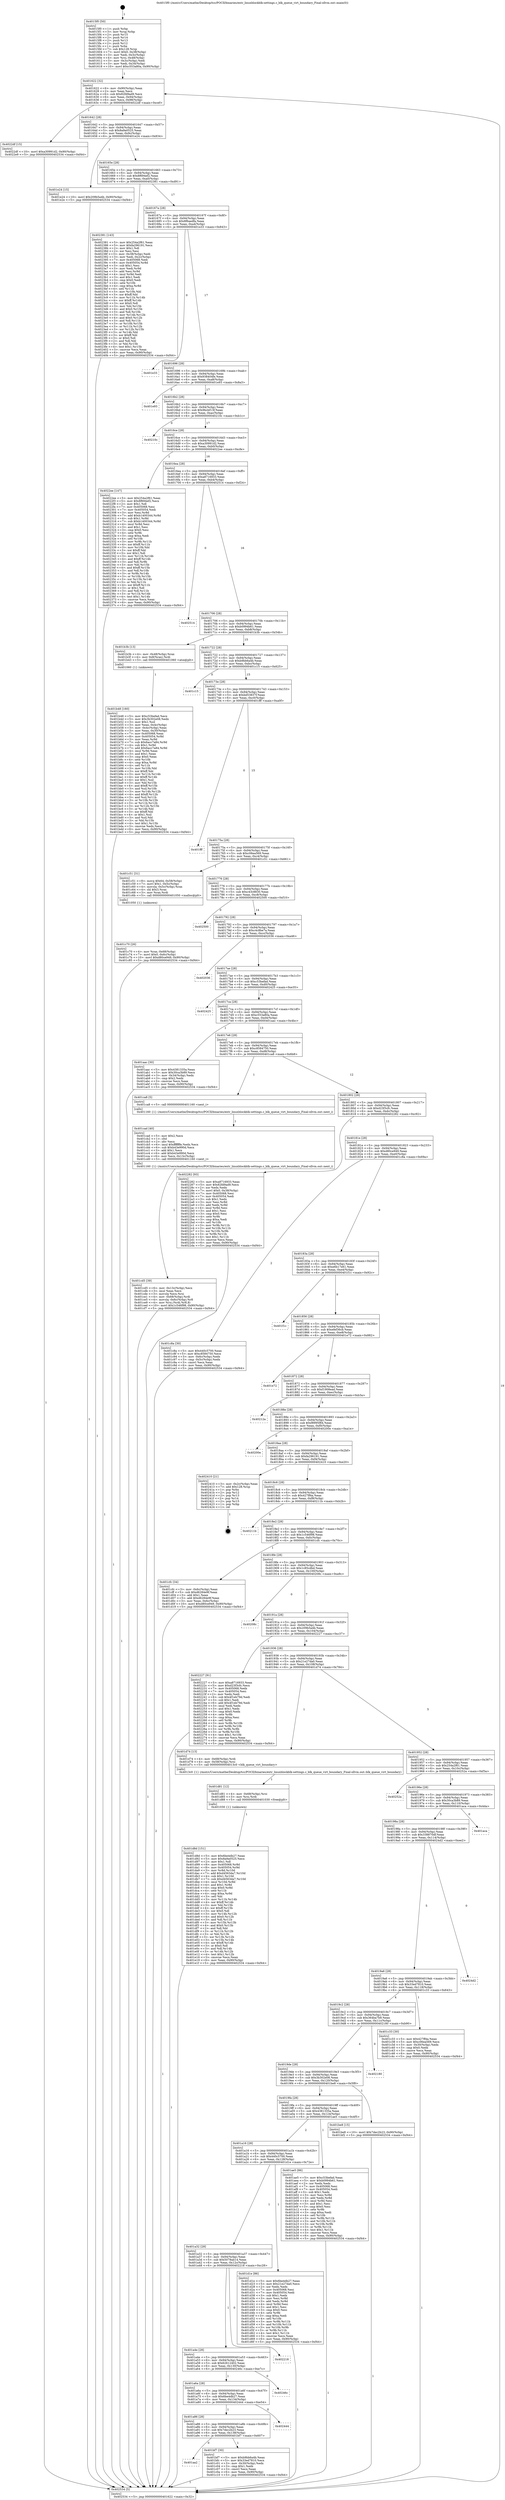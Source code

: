 digraph "0x4015f0" {
  label = "0x4015f0 (/mnt/c/Users/mathe/Desktop/tcc/POCII/binaries/extr_linuxblockblk-settings.c_blk_queue_virt_boundary_Final-ollvm.out::main(0))"
  labelloc = "t"
  node[shape=record]

  Entry [label="",width=0.3,height=0.3,shape=circle,fillcolor=black,style=filled]
  "0x401622" [label="{
     0x401622 [32]\l
     | [instrs]\l
     &nbsp;&nbsp;0x401622 \<+6\>: mov -0x90(%rbp),%eax\l
     &nbsp;&nbsp;0x401628 \<+2\>: mov %eax,%ecx\l
     &nbsp;&nbsp;0x40162a \<+6\>: sub $0x82fd9ad9,%ecx\l
     &nbsp;&nbsp;0x401630 \<+6\>: mov %eax,-0x94(%rbp)\l
     &nbsp;&nbsp;0x401636 \<+6\>: mov %ecx,-0x98(%rbp)\l
     &nbsp;&nbsp;0x40163c \<+6\>: je 00000000004022df \<main+0xcef\>\l
  }"]
  "0x4022df" [label="{
     0x4022df [15]\l
     | [instrs]\l
     &nbsp;&nbsp;0x4022df \<+10\>: movl $0xa30991d2,-0x90(%rbp)\l
     &nbsp;&nbsp;0x4022e9 \<+5\>: jmp 0000000000402534 \<main+0xf44\>\l
  }"]
  "0x401642" [label="{
     0x401642 [28]\l
     | [instrs]\l
     &nbsp;&nbsp;0x401642 \<+5\>: jmp 0000000000401647 \<main+0x57\>\l
     &nbsp;&nbsp;0x401647 \<+6\>: mov -0x94(%rbp),%eax\l
     &nbsp;&nbsp;0x40164d \<+5\>: sub $0x8a9a0525,%eax\l
     &nbsp;&nbsp;0x401652 \<+6\>: mov %eax,-0x9c(%rbp)\l
     &nbsp;&nbsp;0x401658 \<+6\>: je 0000000000401e24 \<main+0x834\>\l
  }"]
  Exit [label="",width=0.3,height=0.3,shape=circle,fillcolor=black,style=filled,peripheries=2]
  "0x401e24" [label="{
     0x401e24 [15]\l
     | [instrs]\l
     &nbsp;&nbsp;0x401e24 \<+10\>: movl $0x209b5a4b,-0x90(%rbp)\l
     &nbsp;&nbsp;0x401e2e \<+5\>: jmp 0000000000402534 \<main+0xf44\>\l
  }"]
  "0x40165e" [label="{
     0x40165e [28]\l
     | [instrs]\l
     &nbsp;&nbsp;0x40165e \<+5\>: jmp 0000000000401663 \<main+0x73\>\l
     &nbsp;&nbsp;0x401663 \<+6\>: mov -0x94(%rbp),%eax\l
     &nbsp;&nbsp;0x401669 \<+5\>: sub $0x8f694ef2,%eax\l
     &nbsp;&nbsp;0x40166e \<+6\>: mov %eax,-0xa0(%rbp)\l
     &nbsp;&nbsp;0x401674 \<+6\>: je 0000000000402381 \<main+0xd91\>\l
  }"]
  "0x401d8d" [label="{
     0x401d8d [151]\l
     | [instrs]\l
     &nbsp;&nbsp;0x401d8d \<+5\>: mov $0x6be4db27,%eax\l
     &nbsp;&nbsp;0x401d92 \<+5\>: mov $0x8a9a0525,%ecx\l
     &nbsp;&nbsp;0x401d97 \<+2\>: mov $0x1,%dl\l
     &nbsp;&nbsp;0x401d99 \<+8\>: mov 0x405068,%r8d\l
     &nbsp;&nbsp;0x401da1 \<+8\>: mov 0x405054,%r9d\l
     &nbsp;&nbsp;0x401da9 \<+3\>: mov %r8d,%r10d\l
     &nbsp;&nbsp;0x401dac \<+7\>: add $0xd4563da7,%r10d\l
     &nbsp;&nbsp;0x401db3 \<+4\>: sub $0x1,%r10d\l
     &nbsp;&nbsp;0x401db7 \<+7\>: sub $0xd4563da7,%r10d\l
     &nbsp;&nbsp;0x401dbe \<+4\>: imul %r10d,%r8d\l
     &nbsp;&nbsp;0x401dc2 \<+4\>: and $0x1,%r8d\l
     &nbsp;&nbsp;0x401dc6 \<+4\>: cmp $0x0,%r8d\l
     &nbsp;&nbsp;0x401dca \<+4\>: sete %r11b\l
     &nbsp;&nbsp;0x401dce \<+4\>: cmp $0xa,%r9d\l
     &nbsp;&nbsp;0x401dd2 \<+3\>: setl %bl\l
     &nbsp;&nbsp;0x401dd5 \<+3\>: mov %r11b,%r14b\l
     &nbsp;&nbsp;0x401dd8 \<+4\>: xor $0xff,%r14b\l
     &nbsp;&nbsp;0x401ddc \<+3\>: mov %bl,%r15b\l
     &nbsp;&nbsp;0x401ddf \<+4\>: xor $0xff,%r15b\l
     &nbsp;&nbsp;0x401de3 \<+3\>: xor $0x0,%dl\l
     &nbsp;&nbsp;0x401de6 \<+3\>: mov %r14b,%r12b\l
     &nbsp;&nbsp;0x401de9 \<+4\>: and $0x0,%r12b\l
     &nbsp;&nbsp;0x401ded \<+3\>: and %dl,%r11b\l
     &nbsp;&nbsp;0x401df0 \<+3\>: mov %r15b,%r13b\l
     &nbsp;&nbsp;0x401df3 \<+4\>: and $0x0,%r13b\l
     &nbsp;&nbsp;0x401df7 \<+2\>: and %dl,%bl\l
     &nbsp;&nbsp;0x401df9 \<+3\>: or %r11b,%r12b\l
     &nbsp;&nbsp;0x401dfc \<+3\>: or %bl,%r13b\l
     &nbsp;&nbsp;0x401dff \<+3\>: xor %r13b,%r12b\l
     &nbsp;&nbsp;0x401e02 \<+3\>: or %r15b,%r14b\l
     &nbsp;&nbsp;0x401e05 \<+4\>: xor $0xff,%r14b\l
     &nbsp;&nbsp;0x401e09 \<+3\>: or $0x0,%dl\l
     &nbsp;&nbsp;0x401e0c \<+3\>: and %dl,%r14b\l
     &nbsp;&nbsp;0x401e0f \<+3\>: or %r14b,%r12b\l
     &nbsp;&nbsp;0x401e12 \<+4\>: test $0x1,%r12b\l
     &nbsp;&nbsp;0x401e16 \<+3\>: cmovne %ecx,%eax\l
     &nbsp;&nbsp;0x401e19 \<+6\>: mov %eax,-0x90(%rbp)\l
     &nbsp;&nbsp;0x401e1f \<+5\>: jmp 0000000000402534 \<main+0xf44\>\l
  }"]
  "0x402381" [label="{
     0x402381 [143]\l
     | [instrs]\l
     &nbsp;&nbsp;0x402381 \<+5\>: mov $0x254a2f61,%eax\l
     &nbsp;&nbsp;0x402386 \<+5\>: mov $0xfa296191,%ecx\l
     &nbsp;&nbsp;0x40238b \<+2\>: mov $0x1,%dl\l
     &nbsp;&nbsp;0x40238d \<+2\>: xor %esi,%esi\l
     &nbsp;&nbsp;0x40238f \<+3\>: mov -0x38(%rbp),%edi\l
     &nbsp;&nbsp;0x402392 \<+3\>: mov %edi,-0x2c(%rbp)\l
     &nbsp;&nbsp;0x402395 \<+7\>: mov 0x405068,%edi\l
     &nbsp;&nbsp;0x40239c \<+8\>: mov 0x405054,%r8d\l
     &nbsp;&nbsp;0x4023a4 \<+3\>: sub $0x1,%esi\l
     &nbsp;&nbsp;0x4023a7 \<+3\>: mov %edi,%r9d\l
     &nbsp;&nbsp;0x4023aa \<+3\>: add %esi,%r9d\l
     &nbsp;&nbsp;0x4023ad \<+4\>: imul %r9d,%edi\l
     &nbsp;&nbsp;0x4023b1 \<+3\>: and $0x1,%edi\l
     &nbsp;&nbsp;0x4023b4 \<+3\>: cmp $0x0,%edi\l
     &nbsp;&nbsp;0x4023b7 \<+4\>: sete %r10b\l
     &nbsp;&nbsp;0x4023bb \<+4\>: cmp $0xa,%r8d\l
     &nbsp;&nbsp;0x4023bf \<+4\>: setl %r11b\l
     &nbsp;&nbsp;0x4023c3 \<+3\>: mov %r10b,%bl\l
     &nbsp;&nbsp;0x4023c6 \<+3\>: xor $0xff,%bl\l
     &nbsp;&nbsp;0x4023c9 \<+3\>: mov %r11b,%r14b\l
     &nbsp;&nbsp;0x4023cc \<+4\>: xor $0xff,%r14b\l
     &nbsp;&nbsp;0x4023d0 \<+3\>: xor $0x0,%dl\l
     &nbsp;&nbsp;0x4023d3 \<+3\>: mov %bl,%r15b\l
     &nbsp;&nbsp;0x4023d6 \<+4\>: and $0x0,%r15b\l
     &nbsp;&nbsp;0x4023da \<+3\>: and %dl,%r10b\l
     &nbsp;&nbsp;0x4023dd \<+3\>: mov %r14b,%r12b\l
     &nbsp;&nbsp;0x4023e0 \<+4\>: and $0x0,%r12b\l
     &nbsp;&nbsp;0x4023e4 \<+3\>: and %dl,%r11b\l
     &nbsp;&nbsp;0x4023e7 \<+3\>: or %r10b,%r15b\l
     &nbsp;&nbsp;0x4023ea \<+3\>: or %r11b,%r12b\l
     &nbsp;&nbsp;0x4023ed \<+3\>: xor %r12b,%r15b\l
     &nbsp;&nbsp;0x4023f0 \<+3\>: or %r14b,%bl\l
     &nbsp;&nbsp;0x4023f3 \<+3\>: xor $0xff,%bl\l
     &nbsp;&nbsp;0x4023f6 \<+3\>: or $0x0,%dl\l
     &nbsp;&nbsp;0x4023f9 \<+2\>: and %dl,%bl\l
     &nbsp;&nbsp;0x4023fb \<+3\>: or %bl,%r15b\l
     &nbsp;&nbsp;0x4023fe \<+4\>: test $0x1,%r15b\l
     &nbsp;&nbsp;0x402402 \<+3\>: cmovne %ecx,%eax\l
     &nbsp;&nbsp;0x402405 \<+6\>: mov %eax,-0x90(%rbp)\l
     &nbsp;&nbsp;0x40240b \<+5\>: jmp 0000000000402534 \<main+0xf44\>\l
  }"]
  "0x40167a" [label="{
     0x40167a [28]\l
     | [instrs]\l
     &nbsp;&nbsp;0x40167a \<+5\>: jmp 000000000040167f \<main+0x8f\>\l
     &nbsp;&nbsp;0x40167f \<+6\>: mov -0x94(%rbp),%eax\l
     &nbsp;&nbsp;0x401685 \<+5\>: sub $0x8f6aedfa,%eax\l
     &nbsp;&nbsp;0x40168a \<+6\>: mov %eax,-0xa4(%rbp)\l
     &nbsp;&nbsp;0x401690 \<+6\>: je 0000000000401e33 \<main+0x843\>\l
  }"]
  "0x401d81" [label="{
     0x401d81 [12]\l
     | [instrs]\l
     &nbsp;&nbsp;0x401d81 \<+4\>: mov -0x68(%rbp),%rsi\l
     &nbsp;&nbsp;0x401d85 \<+3\>: mov %rsi,%rdi\l
     &nbsp;&nbsp;0x401d88 \<+5\>: call 0000000000401030 \<free@plt\>\l
     | [calls]\l
     &nbsp;&nbsp;0x401030 \{1\} (unknown)\l
  }"]
  "0x401e33" [label="{
     0x401e33\l
  }", style=dashed]
  "0x401696" [label="{
     0x401696 [28]\l
     | [instrs]\l
     &nbsp;&nbsp;0x401696 \<+5\>: jmp 000000000040169b \<main+0xab\>\l
     &nbsp;&nbsp;0x40169b \<+6\>: mov -0x94(%rbp),%eax\l
     &nbsp;&nbsp;0x4016a1 \<+5\>: sub $0x938404fe,%eax\l
     &nbsp;&nbsp;0x4016a6 \<+6\>: mov %eax,-0xa8(%rbp)\l
     &nbsp;&nbsp;0x4016ac \<+6\>: je 0000000000401e93 \<main+0x8a3\>\l
  }"]
  "0x401cd5" [label="{
     0x401cd5 [39]\l
     | [instrs]\l
     &nbsp;&nbsp;0x401cd5 \<+6\>: mov -0x13c(%rbp),%ecx\l
     &nbsp;&nbsp;0x401cdb \<+3\>: imul %eax,%ecx\l
     &nbsp;&nbsp;0x401cde \<+3\>: movslq %ecx,%rsi\l
     &nbsp;&nbsp;0x401ce1 \<+4\>: mov -0x68(%rbp),%rdi\l
     &nbsp;&nbsp;0x401ce5 \<+4\>: movslq -0x6c(%rbp),%r8\l
     &nbsp;&nbsp;0x401ce9 \<+4\>: mov %rsi,(%rdi,%r8,8)\l
     &nbsp;&nbsp;0x401ced \<+10\>: movl $0x1c546f98,-0x90(%rbp)\l
     &nbsp;&nbsp;0x401cf7 \<+5\>: jmp 0000000000402534 \<main+0xf44\>\l
  }"]
  "0x401e93" [label="{
     0x401e93\l
  }", style=dashed]
  "0x4016b2" [label="{
     0x4016b2 [28]\l
     | [instrs]\l
     &nbsp;&nbsp;0x4016b2 \<+5\>: jmp 00000000004016b7 \<main+0xc7\>\l
     &nbsp;&nbsp;0x4016b7 \<+6\>: mov -0x94(%rbp),%eax\l
     &nbsp;&nbsp;0x4016bd \<+5\>: sub $0x9bcbf13f,%eax\l
     &nbsp;&nbsp;0x4016c2 \<+6\>: mov %eax,-0xac(%rbp)\l
     &nbsp;&nbsp;0x4016c8 \<+6\>: je 000000000040210c \<main+0xb1c\>\l
  }"]
  "0x401cad" [label="{
     0x401cad [40]\l
     | [instrs]\l
     &nbsp;&nbsp;0x401cad \<+5\>: mov $0x2,%ecx\l
     &nbsp;&nbsp;0x401cb2 \<+1\>: cltd\l
     &nbsp;&nbsp;0x401cb3 \<+2\>: idiv %ecx\l
     &nbsp;&nbsp;0x401cb5 \<+6\>: imul $0xfffffffe,%edx,%ecx\l
     &nbsp;&nbsp;0x401cbb \<+6\>: sub $0xb43e990d,%ecx\l
     &nbsp;&nbsp;0x401cc1 \<+3\>: add $0x1,%ecx\l
     &nbsp;&nbsp;0x401cc4 \<+6\>: add $0xb43e990d,%ecx\l
     &nbsp;&nbsp;0x401cca \<+6\>: mov %ecx,-0x13c(%rbp)\l
     &nbsp;&nbsp;0x401cd0 \<+5\>: call 0000000000401160 \<next_i\>\l
     | [calls]\l
     &nbsp;&nbsp;0x401160 \{1\} (/mnt/c/Users/mathe/Desktop/tcc/POCII/binaries/extr_linuxblockblk-settings.c_blk_queue_virt_boundary_Final-ollvm.out::next_i)\l
  }"]
  "0x40210c" [label="{
     0x40210c\l
  }", style=dashed]
  "0x4016ce" [label="{
     0x4016ce [28]\l
     | [instrs]\l
     &nbsp;&nbsp;0x4016ce \<+5\>: jmp 00000000004016d3 \<main+0xe3\>\l
     &nbsp;&nbsp;0x4016d3 \<+6\>: mov -0x94(%rbp),%eax\l
     &nbsp;&nbsp;0x4016d9 \<+5\>: sub $0xa30991d2,%eax\l
     &nbsp;&nbsp;0x4016de \<+6\>: mov %eax,-0xb0(%rbp)\l
     &nbsp;&nbsp;0x4016e4 \<+6\>: je 00000000004022ee \<main+0xcfe\>\l
  }"]
  "0x401c70" [label="{
     0x401c70 [26]\l
     | [instrs]\l
     &nbsp;&nbsp;0x401c70 \<+4\>: mov %rax,-0x68(%rbp)\l
     &nbsp;&nbsp;0x401c74 \<+7\>: movl $0x0,-0x6c(%rbp)\l
     &nbsp;&nbsp;0x401c7b \<+10\>: movl $0xd80ce949,-0x90(%rbp)\l
     &nbsp;&nbsp;0x401c85 \<+5\>: jmp 0000000000402534 \<main+0xf44\>\l
  }"]
  "0x4022ee" [label="{
     0x4022ee [147]\l
     | [instrs]\l
     &nbsp;&nbsp;0x4022ee \<+5\>: mov $0x254a2f61,%eax\l
     &nbsp;&nbsp;0x4022f3 \<+5\>: mov $0x8f694ef2,%ecx\l
     &nbsp;&nbsp;0x4022f8 \<+2\>: mov $0x1,%dl\l
     &nbsp;&nbsp;0x4022fa \<+7\>: mov 0x405068,%esi\l
     &nbsp;&nbsp;0x402301 \<+7\>: mov 0x405054,%edi\l
     &nbsp;&nbsp;0x402308 \<+3\>: mov %esi,%r8d\l
     &nbsp;&nbsp;0x40230b \<+7\>: add $0xb1400344,%r8d\l
     &nbsp;&nbsp;0x402312 \<+4\>: sub $0x1,%r8d\l
     &nbsp;&nbsp;0x402316 \<+7\>: sub $0xb1400344,%r8d\l
     &nbsp;&nbsp;0x40231d \<+4\>: imul %r8d,%esi\l
     &nbsp;&nbsp;0x402321 \<+3\>: and $0x1,%esi\l
     &nbsp;&nbsp;0x402324 \<+3\>: cmp $0x0,%esi\l
     &nbsp;&nbsp;0x402327 \<+4\>: sete %r9b\l
     &nbsp;&nbsp;0x40232b \<+3\>: cmp $0xa,%edi\l
     &nbsp;&nbsp;0x40232e \<+4\>: setl %r10b\l
     &nbsp;&nbsp;0x402332 \<+3\>: mov %r9b,%r11b\l
     &nbsp;&nbsp;0x402335 \<+4\>: xor $0xff,%r11b\l
     &nbsp;&nbsp;0x402339 \<+3\>: mov %r10b,%bl\l
     &nbsp;&nbsp;0x40233c \<+3\>: xor $0xff,%bl\l
     &nbsp;&nbsp;0x40233f \<+3\>: xor $0x1,%dl\l
     &nbsp;&nbsp;0x402342 \<+3\>: mov %r11b,%r14b\l
     &nbsp;&nbsp;0x402345 \<+4\>: and $0xff,%r14b\l
     &nbsp;&nbsp;0x402349 \<+3\>: and %dl,%r9b\l
     &nbsp;&nbsp;0x40234c \<+3\>: mov %bl,%r15b\l
     &nbsp;&nbsp;0x40234f \<+4\>: and $0xff,%r15b\l
     &nbsp;&nbsp;0x402353 \<+3\>: and %dl,%r10b\l
     &nbsp;&nbsp;0x402356 \<+3\>: or %r9b,%r14b\l
     &nbsp;&nbsp;0x402359 \<+3\>: or %r10b,%r15b\l
     &nbsp;&nbsp;0x40235c \<+3\>: xor %r15b,%r14b\l
     &nbsp;&nbsp;0x40235f \<+3\>: or %bl,%r11b\l
     &nbsp;&nbsp;0x402362 \<+4\>: xor $0xff,%r11b\l
     &nbsp;&nbsp;0x402366 \<+3\>: or $0x1,%dl\l
     &nbsp;&nbsp;0x402369 \<+3\>: and %dl,%r11b\l
     &nbsp;&nbsp;0x40236c \<+3\>: or %r11b,%r14b\l
     &nbsp;&nbsp;0x40236f \<+4\>: test $0x1,%r14b\l
     &nbsp;&nbsp;0x402373 \<+3\>: cmovne %ecx,%eax\l
     &nbsp;&nbsp;0x402376 \<+6\>: mov %eax,-0x90(%rbp)\l
     &nbsp;&nbsp;0x40237c \<+5\>: jmp 0000000000402534 \<main+0xf44\>\l
  }"]
  "0x4016ea" [label="{
     0x4016ea [28]\l
     | [instrs]\l
     &nbsp;&nbsp;0x4016ea \<+5\>: jmp 00000000004016ef \<main+0xff\>\l
     &nbsp;&nbsp;0x4016ef \<+6\>: mov -0x94(%rbp),%eax\l
     &nbsp;&nbsp;0x4016f5 \<+5\>: sub $0xa8716933,%eax\l
     &nbsp;&nbsp;0x4016fa \<+6\>: mov %eax,-0xb4(%rbp)\l
     &nbsp;&nbsp;0x401700 \<+6\>: je 0000000000402514 \<main+0xf24\>\l
  }"]
  "0x401aa2" [label="{
     0x401aa2\l
  }", style=dashed]
  "0x402514" [label="{
     0x402514\l
  }", style=dashed]
  "0x401706" [label="{
     0x401706 [28]\l
     | [instrs]\l
     &nbsp;&nbsp;0x401706 \<+5\>: jmp 000000000040170b \<main+0x11b\>\l
     &nbsp;&nbsp;0x40170b \<+6\>: mov -0x94(%rbp),%eax\l
     &nbsp;&nbsp;0x401711 \<+5\>: sub $0xb0994b61,%eax\l
     &nbsp;&nbsp;0x401716 \<+6\>: mov %eax,-0xb8(%rbp)\l
     &nbsp;&nbsp;0x40171c \<+6\>: je 0000000000401b3b \<main+0x54b\>\l
  }"]
  "0x401bf7" [label="{
     0x401bf7 [30]\l
     | [instrs]\l
     &nbsp;&nbsp;0x401bf7 \<+5\>: mov $0xb9bb6a4b,%eax\l
     &nbsp;&nbsp;0x401bfc \<+5\>: mov $0x33ed7810,%ecx\l
     &nbsp;&nbsp;0x401c01 \<+3\>: mov -0x30(%rbp),%edx\l
     &nbsp;&nbsp;0x401c04 \<+3\>: cmp $0x1,%edx\l
     &nbsp;&nbsp;0x401c07 \<+3\>: cmovl %ecx,%eax\l
     &nbsp;&nbsp;0x401c0a \<+6\>: mov %eax,-0x90(%rbp)\l
     &nbsp;&nbsp;0x401c10 \<+5\>: jmp 0000000000402534 \<main+0xf44\>\l
  }"]
  "0x401b3b" [label="{
     0x401b3b [13]\l
     | [instrs]\l
     &nbsp;&nbsp;0x401b3b \<+4\>: mov -0x48(%rbp),%rax\l
     &nbsp;&nbsp;0x401b3f \<+4\>: mov 0x8(%rax),%rdi\l
     &nbsp;&nbsp;0x401b43 \<+5\>: call 0000000000401060 \<atoi@plt\>\l
     | [calls]\l
     &nbsp;&nbsp;0x401060 \{1\} (unknown)\l
  }"]
  "0x401722" [label="{
     0x401722 [28]\l
     | [instrs]\l
     &nbsp;&nbsp;0x401722 \<+5\>: jmp 0000000000401727 \<main+0x137\>\l
     &nbsp;&nbsp;0x401727 \<+6\>: mov -0x94(%rbp),%eax\l
     &nbsp;&nbsp;0x40172d \<+5\>: sub $0xb9bb6a4b,%eax\l
     &nbsp;&nbsp;0x401732 \<+6\>: mov %eax,-0xbc(%rbp)\l
     &nbsp;&nbsp;0x401738 \<+6\>: je 0000000000401c15 \<main+0x625\>\l
  }"]
  "0x401a86" [label="{
     0x401a86 [28]\l
     | [instrs]\l
     &nbsp;&nbsp;0x401a86 \<+5\>: jmp 0000000000401a8b \<main+0x49b\>\l
     &nbsp;&nbsp;0x401a8b \<+6\>: mov -0x94(%rbp),%eax\l
     &nbsp;&nbsp;0x401a91 \<+5\>: sub $0x7dec2b23,%eax\l
     &nbsp;&nbsp;0x401a96 \<+6\>: mov %eax,-0x138(%rbp)\l
     &nbsp;&nbsp;0x401a9c \<+6\>: je 0000000000401bf7 \<main+0x607\>\l
  }"]
  "0x401c15" [label="{
     0x401c15\l
  }", style=dashed]
  "0x40173e" [label="{
     0x40173e [28]\l
     | [instrs]\l
     &nbsp;&nbsp;0x40173e \<+5\>: jmp 0000000000401743 \<main+0x153\>\l
     &nbsp;&nbsp;0x401743 \<+6\>: mov -0x94(%rbp),%eax\l
     &nbsp;&nbsp;0x401749 \<+5\>: sub $0xbd53837f,%eax\l
     &nbsp;&nbsp;0x40174e \<+6\>: mov %eax,-0xc0(%rbp)\l
     &nbsp;&nbsp;0x401754 \<+6\>: je 0000000000401fff \<main+0xa0f\>\l
  }"]
  "0x402444" [label="{
     0x402444\l
  }", style=dashed]
  "0x401fff" [label="{
     0x401fff\l
  }", style=dashed]
  "0x40175a" [label="{
     0x40175a [28]\l
     | [instrs]\l
     &nbsp;&nbsp;0x40175a \<+5\>: jmp 000000000040175f \<main+0x16f\>\l
     &nbsp;&nbsp;0x40175f \<+6\>: mov -0x94(%rbp),%eax\l
     &nbsp;&nbsp;0x401765 \<+5\>: sub $0xc06ea569,%eax\l
     &nbsp;&nbsp;0x40176a \<+6\>: mov %eax,-0xc4(%rbp)\l
     &nbsp;&nbsp;0x401770 \<+6\>: je 0000000000401c51 \<main+0x661\>\l
  }"]
  "0x401a6a" [label="{
     0x401a6a [28]\l
     | [instrs]\l
     &nbsp;&nbsp;0x401a6a \<+5\>: jmp 0000000000401a6f \<main+0x47f\>\l
     &nbsp;&nbsp;0x401a6f \<+6\>: mov -0x94(%rbp),%eax\l
     &nbsp;&nbsp;0x401a75 \<+5\>: sub $0x6be4db27,%eax\l
     &nbsp;&nbsp;0x401a7a \<+6\>: mov %eax,-0x134(%rbp)\l
     &nbsp;&nbsp;0x401a80 \<+6\>: je 0000000000402444 \<main+0xe54\>\l
  }"]
  "0x401c51" [label="{
     0x401c51 [31]\l
     | [instrs]\l
     &nbsp;&nbsp;0x401c51 \<+8\>: movq $0x64,-0x58(%rbp)\l
     &nbsp;&nbsp;0x401c59 \<+7\>: movl $0x1,-0x5c(%rbp)\l
     &nbsp;&nbsp;0x401c60 \<+4\>: movslq -0x5c(%rbp),%rax\l
     &nbsp;&nbsp;0x401c64 \<+4\>: shl $0x3,%rax\l
     &nbsp;&nbsp;0x401c68 \<+3\>: mov %rax,%rdi\l
     &nbsp;&nbsp;0x401c6b \<+5\>: call 0000000000401050 \<malloc@plt\>\l
     | [calls]\l
     &nbsp;&nbsp;0x401050 \{1\} (unknown)\l
  }"]
  "0x401776" [label="{
     0x401776 [28]\l
     | [instrs]\l
     &nbsp;&nbsp;0x401776 \<+5\>: jmp 000000000040177b \<main+0x18b\>\l
     &nbsp;&nbsp;0x40177b \<+6\>: mov -0x94(%rbp),%eax\l
     &nbsp;&nbsp;0x401781 \<+5\>: sub $0xc43c8830,%eax\l
     &nbsp;&nbsp;0x401786 \<+6\>: mov %eax,-0xc8(%rbp)\l
     &nbsp;&nbsp;0x40178c \<+6\>: je 0000000000402500 \<main+0xf10\>\l
  }"]
  "0x40246c" [label="{
     0x40246c\l
  }", style=dashed]
  "0x402500" [label="{
     0x402500\l
  }", style=dashed]
  "0x401792" [label="{
     0x401792 [28]\l
     | [instrs]\l
     &nbsp;&nbsp;0x401792 \<+5\>: jmp 0000000000401797 \<main+0x1a7\>\l
     &nbsp;&nbsp;0x401797 \<+6\>: mov -0x94(%rbp),%eax\l
     &nbsp;&nbsp;0x40179d \<+5\>: sub $0xc4c8be7a,%eax\l
     &nbsp;&nbsp;0x4017a2 \<+6\>: mov %eax,-0xcc(%rbp)\l
     &nbsp;&nbsp;0x4017a8 \<+6\>: je 0000000000402036 \<main+0xa46\>\l
  }"]
  "0x401a4e" [label="{
     0x401a4e [28]\l
     | [instrs]\l
     &nbsp;&nbsp;0x401a4e \<+5\>: jmp 0000000000401a53 \<main+0x463\>\l
     &nbsp;&nbsp;0x401a53 \<+6\>: mov -0x94(%rbp),%eax\l
     &nbsp;&nbsp;0x401a59 \<+5\>: sub $0x62612402,%eax\l
     &nbsp;&nbsp;0x401a5e \<+6\>: mov %eax,-0x130(%rbp)\l
     &nbsp;&nbsp;0x401a64 \<+6\>: je 000000000040246c \<main+0xe7c\>\l
  }"]
  "0x402036" [label="{
     0x402036\l
  }", style=dashed]
  "0x4017ae" [label="{
     0x4017ae [28]\l
     | [instrs]\l
     &nbsp;&nbsp;0x4017ae \<+5\>: jmp 00000000004017b3 \<main+0x1c3\>\l
     &nbsp;&nbsp;0x4017b3 \<+6\>: mov -0x94(%rbp),%eax\l
     &nbsp;&nbsp;0x4017b9 \<+5\>: sub $0xc53befad,%eax\l
     &nbsp;&nbsp;0x4017be \<+6\>: mov %eax,-0xd0(%rbp)\l
     &nbsp;&nbsp;0x4017c4 \<+6\>: je 0000000000402425 \<main+0xe35\>\l
  }"]
  "0x402218" [label="{
     0x402218\l
  }", style=dashed]
  "0x402425" [label="{
     0x402425\l
  }", style=dashed]
  "0x4017ca" [label="{
     0x4017ca [28]\l
     | [instrs]\l
     &nbsp;&nbsp;0x4017ca \<+5\>: jmp 00000000004017cf \<main+0x1df\>\l
     &nbsp;&nbsp;0x4017cf \<+6\>: mov -0x94(%rbp),%eax\l
     &nbsp;&nbsp;0x4017d5 \<+5\>: sub $0xc553a80a,%eax\l
     &nbsp;&nbsp;0x4017da \<+6\>: mov %eax,-0xd4(%rbp)\l
     &nbsp;&nbsp;0x4017e0 \<+6\>: je 0000000000401aac \<main+0x4bc\>\l
  }"]
  "0x401a32" [label="{
     0x401a32 [28]\l
     | [instrs]\l
     &nbsp;&nbsp;0x401a32 \<+5\>: jmp 0000000000401a37 \<main+0x447\>\l
     &nbsp;&nbsp;0x401a37 \<+6\>: mov -0x94(%rbp),%eax\l
     &nbsp;&nbsp;0x401a3d \<+5\>: sub $0x5078ab14,%eax\l
     &nbsp;&nbsp;0x401a42 \<+6\>: mov %eax,-0x12c(%rbp)\l
     &nbsp;&nbsp;0x401a48 \<+6\>: je 0000000000402218 \<main+0xc28\>\l
  }"]
  "0x401aac" [label="{
     0x401aac [30]\l
     | [instrs]\l
     &nbsp;&nbsp;0x401aac \<+5\>: mov $0x4381335a,%eax\l
     &nbsp;&nbsp;0x401ab1 \<+5\>: mov $0x30ca3b89,%ecx\l
     &nbsp;&nbsp;0x401ab6 \<+3\>: mov -0x34(%rbp),%edx\l
     &nbsp;&nbsp;0x401ab9 \<+3\>: cmp $0x2,%edx\l
     &nbsp;&nbsp;0x401abc \<+3\>: cmovne %ecx,%eax\l
     &nbsp;&nbsp;0x401abf \<+6\>: mov %eax,-0x90(%rbp)\l
     &nbsp;&nbsp;0x401ac5 \<+5\>: jmp 0000000000402534 \<main+0xf44\>\l
  }"]
  "0x4017e6" [label="{
     0x4017e6 [28]\l
     | [instrs]\l
     &nbsp;&nbsp;0x4017e6 \<+5\>: jmp 00000000004017eb \<main+0x1fb\>\l
     &nbsp;&nbsp;0x4017eb \<+6\>: mov -0x94(%rbp),%eax\l
     &nbsp;&nbsp;0x4017f1 \<+5\>: sub $0xc8584750,%eax\l
     &nbsp;&nbsp;0x4017f6 \<+6\>: mov %eax,-0xd8(%rbp)\l
     &nbsp;&nbsp;0x4017fc \<+6\>: je 0000000000401ca8 \<main+0x6b8\>\l
  }"]
  "0x402534" [label="{
     0x402534 [5]\l
     | [instrs]\l
     &nbsp;&nbsp;0x402534 \<+5\>: jmp 0000000000401622 \<main+0x32\>\l
  }"]
  "0x4015f0" [label="{
     0x4015f0 [50]\l
     | [instrs]\l
     &nbsp;&nbsp;0x4015f0 \<+1\>: push %rbp\l
     &nbsp;&nbsp;0x4015f1 \<+3\>: mov %rsp,%rbp\l
     &nbsp;&nbsp;0x4015f4 \<+2\>: push %r15\l
     &nbsp;&nbsp;0x4015f6 \<+2\>: push %r14\l
     &nbsp;&nbsp;0x4015f8 \<+2\>: push %r13\l
     &nbsp;&nbsp;0x4015fa \<+2\>: push %r12\l
     &nbsp;&nbsp;0x4015fc \<+1\>: push %rbx\l
     &nbsp;&nbsp;0x4015fd \<+7\>: sub $0x128,%rsp\l
     &nbsp;&nbsp;0x401604 \<+7\>: movl $0x0,-0x38(%rbp)\l
     &nbsp;&nbsp;0x40160b \<+3\>: mov %edi,-0x3c(%rbp)\l
     &nbsp;&nbsp;0x40160e \<+4\>: mov %rsi,-0x48(%rbp)\l
     &nbsp;&nbsp;0x401612 \<+3\>: mov -0x3c(%rbp),%edi\l
     &nbsp;&nbsp;0x401615 \<+3\>: mov %edi,-0x34(%rbp)\l
     &nbsp;&nbsp;0x401618 \<+10\>: movl $0xc553a80a,-0x90(%rbp)\l
  }"]
  "0x401d1e" [label="{
     0x401d1e [86]\l
     | [instrs]\l
     &nbsp;&nbsp;0x401d1e \<+5\>: mov $0x6be4db27,%eax\l
     &nbsp;&nbsp;0x401d23 \<+5\>: mov $0x21e27da0,%ecx\l
     &nbsp;&nbsp;0x401d28 \<+2\>: xor %edx,%edx\l
     &nbsp;&nbsp;0x401d2a \<+7\>: mov 0x405068,%esi\l
     &nbsp;&nbsp;0x401d31 \<+7\>: mov 0x405054,%edi\l
     &nbsp;&nbsp;0x401d38 \<+3\>: sub $0x1,%edx\l
     &nbsp;&nbsp;0x401d3b \<+3\>: mov %esi,%r8d\l
     &nbsp;&nbsp;0x401d3e \<+3\>: add %edx,%r8d\l
     &nbsp;&nbsp;0x401d41 \<+4\>: imul %r8d,%esi\l
     &nbsp;&nbsp;0x401d45 \<+3\>: and $0x1,%esi\l
     &nbsp;&nbsp;0x401d48 \<+3\>: cmp $0x0,%esi\l
     &nbsp;&nbsp;0x401d4b \<+4\>: sete %r9b\l
     &nbsp;&nbsp;0x401d4f \<+3\>: cmp $0xa,%edi\l
     &nbsp;&nbsp;0x401d52 \<+4\>: setl %r10b\l
     &nbsp;&nbsp;0x401d56 \<+3\>: mov %r9b,%r11b\l
     &nbsp;&nbsp;0x401d59 \<+3\>: and %r10b,%r11b\l
     &nbsp;&nbsp;0x401d5c \<+3\>: xor %r10b,%r9b\l
     &nbsp;&nbsp;0x401d5f \<+3\>: or %r9b,%r11b\l
     &nbsp;&nbsp;0x401d62 \<+4\>: test $0x1,%r11b\l
     &nbsp;&nbsp;0x401d66 \<+3\>: cmovne %ecx,%eax\l
     &nbsp;&nbsp;0x401d69 \<+6\>: mov %eax,-0x90(%rbp)\l
     &nbsp;&nbsp;0x401d6f \<+5\>: jmp 0000000000402534 \<main+0xf44\>\l
  }"]
  "0x401ca8" [label="{
     0x401ca8 [5]\l
     | [instrs]\l
     &nbsp;&nbsp;0x401ca8 \<+5\>: call 0000000000401160 \<next_i\>\l
     | [calls]\l
     &nbsp;&nbsp;0x401160 \{1\} (/mnt/c/Users/mathe/Desktop/tcc/POCII/binaries/extr_linuxblockblk-settings.c_blk_queue_virt_boundary_Final-ollvm.out::next_i)\l
  }"]
  "0x401802" [label="{
     0x401802 [28]\l
     | [instrs]\l
     &nbsp;&nbsp;0x401802 \<+5\>: jmp 0000000000401807 \<main+0x217\>\l
     &nbsp;&nbsp;0x401807 \<+6\>: mov -0x94(%rbp),%eax\l
     &nbsp;&nbsp;0x40180d \<+5\>: sub $0xd23f3cfc,%eax\l
     &nbsp;&nbsp;0x401812 \<+6\>: mov %eax,-0xdc(%rbp)\l
     &nbsp;&nbsp;0x401818 \<+6\>: je 0000000000402282 \<main+0xc92\>\l
  }"]
  "0x401b48" [label="{
     0x401b48 [160]\l
     | [instrs]\l
     &nbsp;&nbsp;0x401b48 \<+5\>: mov $0xc53befad,%ecx\l
     &nbsp;&nbsp;0x401b4d \<+5\>: mov $0x3b302e08,%edx\l
     &nbsp;&nbsp;0x401b52 \<+3\>: mov $0x1,%sil\l
     &nbsp;&nbsp;0x401b55 \<+3\>: mov %eax,-0x4c(%rbp)\l
     &nbsp;&nbsp;0x401b58 \<+3\>: mov -0x4c(%rbp),%eax\l
     &nbsp;&nbsp;0x401b5b \<+3\>: mov %eax,-0x30(%rbp)\l
     &nbsp;&nbsp;0x401b5e \<+7\>: mov 0x405068,%eax\l
     &nbsp;&nbsp;0x401b65 \<+8\>: mov 0x405054,%r8d\l
     &nbsp;&nbsp;0x401b6d \<+3\>: mov %eax,%r9d\l
     &nbsp;&nbsp;0x401b70 \<+7\>: sub $0x6acc7a84,%r9d\l
     &nbsp;&nbsp;0x401b77 \<+4\>: sub $0x1,%r9d\l
     &nbsp;&nbsp;0x401b7b \<+7\>: add $0x6acc7a84,%r9d\l
     &nbsp;&nbsp;0x401b82 \<+4\>: imul %r9d,%eax\l
     &nbsp;&nbsp;0x401b86 \<+3\>: and $0x1,%eax\l
     &nbsp;&nbsp;0x401b89 \<+3\>: cmp $0x0,%eax\l
     &nbsp;&nbsp;0x401b8c \<+4\>: sete %r10b\l
     &nbsp;&nbsp;0x401b90 \<+4\>: cmp $0xa,%r8d\l
     &nbsp;&nbsp;0x401b94 \<+4\>: setl %r11b\l
     &nbsp;&nbsp;0x401b98 \<+3\>: mov %r10b,%bl\l
     &nbsp;&nbsp;0x401b9b \<+3\>: xor $0xff,%bl\l
     &nbsp;&nbsp;0x401b9e \<+3\>: mov %r11b,%r14b\l
     &nbsp;&nbsp;0x401ba1 \<+4\>: xor $0xff,%r14b\l
     &nbsp;&nbsp;0x401ba5 \<+4\>: xor $0x1,%sil\l
     &nbsp;&nbsp;0x401ba9 \<+3\>: mov %bl,%r15b\l
     &nbsp;&nbsp;0x401bac \<+4\>: and $0xff,%r15b\l
     &nbsp;&nbsp;0x401bb0 \<+3\>: and %sil,%r10b\l
     &nbsp;&nbsp;0x401bb3 \<+3\>: mov %r14b,%r12b\l
     &nbsp;&nbsp;0x401bb6 \<+4\>: and $0xff,%r12b\l
     &nbsp;&nbsp;0x401bba \<+3\>: and %sil,%r11b\l
     &nbsp;&nbsp;0x401bbd \<+3\>: or %r10b,%r15b\l
     &nbsp;&nbsp;0x401bc0 \<+3\>: or %r11b,%r12b\l
     &nbsp;&nbsp;0x401bc3 \<+3\>: xor %r12b,%r15b\l
     &nbsp;&nbsp;0x401bc6 \<+3\>: or %r14b,%bl\l
     &nbsp;&nbsp;0x401bc9 \<+3\>: xor $0xff,%bl\l
     &nbsp;&nbsp;0x401bcc \<+4\>: or $0x1,%sil\l
     &nbsp;&nbsp;0x401bd0 \<+3\>: and %sil,%bl\l
     &nbsp;&nbsp;0x401bd3 \<+3\>: or %bl,%r15b\l
     &nbsp;&nbsp;0x401bd6 \<+4\>: test $0x1,%r15b\l
     &nbsp;&nbsp;0x401bda \<+3\>: cmovne %edx,%ecx\l
     &nbsp;&nbsp;0x401bdd \<+6\>: mov %ecx,-0x90(%rbp)\l
     &nbsp;&nbsp;0x401be3 \<+5\>: jmp 0000000000402534 \<main+0xf44\>\l
  }"]
  "0x402282" [label="{
     0x402282 [93]\l
     | [instrs]\l
     &nbsp;&nbsp;0x402282 \<+5\>: mov $0xa8716933,%eax\l
     &nbsp;&nbsp;0x402287 \<+5\>: mov $0x82fd9ad9,%ecx\l
     &nbsp;&nbsp;0x40228c \<+2\>: xor %edx,%edx\l
     &nbsp;&nbsp;0x40228e \<+7\>: movl $0x0,-0x38(%rbp)\l
     &nbsp;&nbsp;0x402295 \<+7\>: mov 0x405068,%esi\l
     &nbsp;&nbsp;0x40229c \<+7\>: mov 0x405054,%edi\l
     &nbsp;&nbsp;0x4022a3 \<+3\>: sub $0x1,%edx\l
     &nbsp;&nbsp;0x4022a6 \<+3\>: mov %esi,%r8d\l
     &nbsp;&nbsp;0x4022a9 \<+3\>: add %edx,%r8d\l
     &nbsp;&nbsp;0x4022ac \<+4\>: imul %r8d,%esi\l
     &nbsp;&nbsp;0x4022b0 \<+3\>: and $0x1,%esi\l
     &nbsp;&nbsp;0x4022b3 \<+3\>: cmp $0x0,%esi\l
     &nbsp;&nbsp;0x4022b6 \<+4\>: sete %r9b\l
     &nbsp;&nbsp;0x4022ba \<+3\>: cmp $0xa,%edi\l
     &nbsp;&nbsp;0x4022bd \<+4\>: setl %r10b\l
     &nbsp;&nbsp;0x4022c1 \<+3\>: mov %r9b,%r11b\l
     &nbsp;&nbsp;0x4022c4 \<+3\>: and %r10b,%r11b\l
     &nbsp;&nbsp;0x4022c7 \<+3\>: xor %r10b,%r9b\l
     &nbsp;&nbsp;0x4022ca \<+3\>: or %r9b,%r11b\l
     &nbsp;&nbsp;0x4022cd \<+4\>: test $0x1,%r11b\l
     &nbsp;&nbsp;0x4022d1 \<+3\>: cmovne %ecx,%eax\l
     &nbsp;&nbsp;0x4022d4 \<+6\>: mov %eax,-0x90(%rbp)\l
     &nbsp;&nbsp;0x4022da \<+5\>: jmp 0000000000402534 \<main+0xf44\>\l
  }"]
  "0x40181e" [label="{
     0x40181e [28]\l
     | [instrs]\l
     &nbsp;&nbsp;0x40181e \<+5\>: jmp 0000000000401823 \<main+0x233\>\l
     &nbsp;&nbsp;0x401823 \<+6\>: mov -0x94(%rbp),%eax\l
     &nbsp;&nbsp;0x401829 \<+5\>: sub $0xd80ce949,%eax\l
     &nbsp;&nbsp;0x40182e \<+6\>: mov %eax,-0xe0(%rbp)\l
     &nbsp;&nbsp;0x401834 \<+6\>: je 0000000000401c8a \<main+0x69a\>\l
  }"]
  "0x401a16" [label="{
     0x401a16 [28]\l
     | [instrs]\l
     &nbsp;&nbsp;0x401a16 \<+5\>: jmp 0000000000401a1b \<main+0x42b\>\l
     &nbsp;&nbsp;0x401a1b \<+6\>: mov -0x94(%rbp),%eax\l
     &nbsp;&nbsp;0x401a21 \<+5\>: sub $0x440c5700,%eax\l
     &nbsp;&nbsp;0x401a26 \<+6\>: mov %eax,-0x128(%rbp)\l
     &nbsp;&nbsp;0x401a2c \<+6\>: je 0000000000401d1e \<main+0x72e\>\l
  }"]
  "0x401c8a" [label="{
     0x401c8a [30]\l
     | [instrs]\l
     &nbsp;&nbsp;0x401c8a \<+5\>: mov $0x440c5700,%eax\l
     &nbsp;&nbsp;0x401c8f \<+5\>: mov $0xc8584750,%ecx\l
     &nbsp;&nbsp;0x401c94 \<+3\>: mov -0x6c(%rbp),%edx\l
     &nbsp;&nbsp;0x401c97 \<+3\>: cmp -0x5c(%rbp),%edx\l
     &nbsp;&nbsp;0x401c9a \<+3\>: cmovl %ecx,%eax\l
     &nbsp;&nbsp;0x401c9d \<+6\>: mov %eax,-0x90(%rbp)\l
     &nbsp;&nbsp;0x401ca3 \<+5\>: jmp 0000000000402534 \<main+0xf44\>\l
  }"]
  "0x40183a" [label="{
     0x40183a [28]\l
     | [instrs]\l
     &nbsp;&nbsp;0x40183a \<+5\>: jmp 000000000040183f \<main+0x24f\>\l
     &nbsp;&nbsp;0x40183f \<+6\>: mov -0x94(%rbp),%eax\l
     &nbsp;&nbsp;0x401845 \<+5\>: sub $0xe6b17e61,%eax\l
     &nbsp;&nbsp;0x40184a \<+6\>: mov %eax,-0xe4(%rbp)\l
     &nbsp;&nbsp;0x401850 \<+6\>: je 0000000000401f1c \<main+0x92c\>\l
  }"]
  "0x401ae5" [label="{
     0x401ae5 [86]\l
     | [instrs]\l
     &nbsp;&nbsp;0x401ae5 \<+5\>: mov $0xc53befad,%eax\l
     &nbsp;&nbsp;0x401aea \<+5\>: mov $0xb0994b61,%ecx\l
     &nbsp;&nbsp;0x401aef \<+2\>: xor %edx,%edx\l
     &nbsp;&nbsp;0x401af1 \<+7\>: mov 0x405068,%esi\l
     &nbsp;&nbsp;0x401af8 \<+7\>: mov 0x405054,%edi\l
     &nbsp;&nbsp;0x401aff \<+3\>: sub $0x1,%edx\l
     &nbsp;&nbsp;0x401b02 \<+3\>: mov %esi,%r8d\l
     &nbsp;&nbsp;0x401b05 \<+3\>: add %edx,%r8d\l
     &nbsp;&nbsp;0x401b08 \<+4\>: imul %r8d,%esi\l
     &nbsp;&nbsp;0x401b0c \<+3\>: and $0x1,%esi\l
     &nbsp;&nbsp;0x401b0f \<+3\>: cmp $0x0,%esi\l
     &nbsp;&nbsp;0x401b12 \<+4\>: sete %r9b\l
     &nbsp;&nbsp;0x401b16 \<+3\>: cmp $0xa,%edi\l
     &nbsp;&nbsp;0x401b19 \<+4\>: setl %r10b\l
     &nbsp;&nbsp;0x401b1d \<+3\>: mov %r9b,%r11b\l
     &nbsp;&nbsp;0x401b20 \<+3\>: and %r10b,%r11b\l
     &nbsp;&nbsp;0x401b23 \<+3\>: xor %r10b,%r9b\l
     &nbsp;&nbsp;0x401b26 \<+3\>: or %r9b,%r11b\l
     &nbsp;&nbsp;0x401b29 \<+4\>: test $0x1,%r11b\l
     &nbsp;&nbsp;0x401b2d \<+3\>: cmovne %ecx,%eax\l
     &nbsp;&nbsp;0x401b30 \<+6\>: mov %eax,-0x90(%rbp)\l
     &nbsp;&nbsp;0x401b36 \<+5\>: jmp 0000000000402534 \<main+0xf44\>\l
  }"]
  "0x401f1c" [label="{
     0x401f1c\l
  }", style=dashed]
  "0x401856" [label="{
     0x401856 [28]\l
     | [instrs]\l
     &nbsp;&nbsp;0x401856 \<+5\>: jmp 000000000040185b \<main+0x26b\>\l
     &nbsp;&nbsp;0x40185b \<+6\>: mov -0x94(%rbp),%eax\l
     &nbsp;&nbsp;0x401861 \<+5\>: sub $0xefef36cb,%eax\l
     &nbsp;&nbsp;0x401866 \<+6\>: mov %eax,-0xe8(%rbp)\l
     &nbsp;&nbsp;0x40186c \<+6\>: je 0000000000401e72 \<main+0x882\>\l
  }"]
  "0x4019fa" [label="{
     0x4019fa [28]\l
     | [instrs]\l
     &nbsp;&nbsp;0x4019fa \<+5\>: jmp 00000000004019ff \<main+0x40f\>\l
     &nbsp;&nbsp;0x4019ff \<+6\>: mov -0x94(%rbp),%eax\l
     &nbsp;&nbsp;0x401a05 \<+5\>: sub $0x4381335a,%eax\l
     &nbsp;&nbsp;0x401a0a \<+6\>: mov %eax,-0x124(%rbp)\l
     &nbsp;&nbsp;0x401a10 \<+6\>: je 0000000000401ae5 \<main+0x4f5\>\l
  }"]
  "0x401e72" [label="{
     0x401e72\l
  }", style=dashed]
  "0x401872" [label="{
     0x401872 [28]\l
     | [instrs]\l
     &nbsp;&nbsp;0x401872 \<+5\>: jmp 0000000000401877 \<main+0x287\>\l
     &nbsp;&nbsp;0x401877 \<+6\>: mov -0x94(%rbp),%eax\l
     &nbsp;&nbsp;0x40187d \<+5\>: sub $0xf1908ead,%eax\l
     &nbsp;&nbsp;0x401882 \<+6\>: mov %eax,-0xec(%rbp)\l
     &nbsp;&nbsp;0x401888 \<+6\>: je 000000000040212a \<main+0xb3a\>\l
  }"]
  "0x401be8" [label="{
     0x401be8 [15]\l
     | [instrs]\l
     &nbsp;&nbsp;0x401be8 \<+10\>: movl $0x7dec2b23,-0x90(%rbp)\l
     &nbsp;&nbsp;0x401bf2 \<+5\>: jmp 0000000000402534 \<main+0xf44\>\l
  }"]
  "0x40212a" [label="{
     0x40212a\l
  }", style=dashed]
  "0x40188e" [label="{
     0x40188e [28]\l
     | [instrs]\l
     &nbsp;&nbsp;0x40188e \<+5\>: jmp 0000000000401893 \<main+0x2a3\>\l
     &nbsp;&nbsp;0x401893 \<+6\>: mov -0x94(%rbp),%eax\l
     &nbsp;&nbsp;0x401899 \<+5\>: sub $0xf8995f84,%eax\l
     &nbsp;&nbsp;0x40189e \<+6\>: mov %eax,-0xf0(%rbp)\l
     &nbsp;&nbsp;0x4018a4 \<+6\>: je 000000000040200e \<main+0xa1e\>\l
  }"]
  "0x4019de" [label="{
     0x4019de [28]\l
     | [instrs]\l
     &nbsp;&nbsp;0x4019de \<+5\>: jmp 00000000004019e3 \<main+0x3f3\>\l
     &nbsp;&nbsp;0x4019e3 \<+6\>: mov -0x94(%rbp),%eax\l
     &nbsp;&nbsp;0x4019e9 \<+5\>: sub $0x3b302e08,%eax\l
     &nbsp;&nbsp;0x4019ee \<+6\>: mov %eax,-0x120(%rbp)\l
     &nbsp;&nbsp;0x4019f4 \<+6\>: je 0000000000401be8 \<main+0x5f8\>\l
  }"]
  "0x40200e" [label="{
     0x40200e\l
  }", style=dashed]
  "0x4018aa" [label="{
     0x4018aa [28]\l
     | [instrs]\l
     &nbsp;&nbsp;0x4018aa \<+5\>: jmp 00000000004018af \<main+0x2bf\>\l
     &nbsp;&nbsp;0x4018af \<+6\>: mov -0x94(%rbp),%eax\l
     &nbsp;&nbsp;0x4018b5 \<+5\>: sub $0xfa296191,%eax\l
     &nbsp;&nbsp;0x4018ba \<+6\>: mov %eax,-0xf4(%rbp)\l
     &nbsp;&nbsp;0x4018c0 \<+6\>: je 0000000000402410 \<main+0xe20\>\l
  }"]
  "0x402180" [label="{
     0x402180\l
  }", style=dashed]
  "0x402410" [label="{
     0x402410 [21]\l
     | [instrs]\l
     &nbsp;&nbsp;0x402410 \<+3\>: mov -0x2c(%rbp),%eax\l
     &nbsp;&nbsp;0x402413 \<+7\>: add $0x128,%rsp\l
     &nbsp;&nbsp;0x40241a \<+1\>: pop %rbx\l
     &nbsp;&nbsp;0x40241b \<+2\>: pop %r12\l
     &nbsp;&nbsp;0x40241d \<+2\>: pop %r13\l
     &nbsp;&nbsp;0x40241f \<+2\>: pop %r14\l
     &nbsp;&nbsp;0x402421 \<+2\>: pop %r15\l
     &nbsp;&nbsp;0x402423 \<+1\>: pop %rbp\l
     &nbsp;&nbsp;0x402424 \<+1\>: ret\l
  }"]
  "0x4018c6" [label="{
     0x4018c6 [28]\l
     | [instrs]\l
     &nbsp;&nbsp;0x4018c6 \<+5\>: jmp 00000000004018cb \<main+0x2db\>\l
     &nbsp;&nbsp;0x4018cb \<+6\>: mov -0x94(%rbp),%eax\l
     &nbsp;&nbsp;0x4018d1 \<+5\>: sub $0x427ff4a,%eax\l
     &nbsp;&nbsp;0x4018d6 \<+6\>: mov %eax,-0xf8(%rbp)\l
     &nbsp;&nbsp;0x4018dc \<+6\>: je 000000000040211b \<main+0xb2b\>\l
  }"]
  "0x4019c2" [label="{
     0x4019c2 [28]\l
     | [instrs]\l
     &nbsp;&nbsp;0x4019c2 \<+5\>: jmp 00000000004019c7 \<main+0x3d7\>\l
     &nbsp;&nbsp;0x4019c7 \<+6\>: mov -0x94(%rbp),%eax\l
     &nbsp;&nbsp;0x4019cd \<+5\>: sub $0x364ba7b9,%eax\l
     &nbsp;&nbsp;0x4019d2 \<+6\>: mov %eax,-0x11c(%rbp)\l
     &nbsp;&nbsp;0x4019d8 \<+6\>: je 0000000000402180 \<main+0xb90\>\l
  }"]
  "0x40211b" [label="{
     0x40211b\l
  }", style=dashed]
  "0x4018e2" [label="{
     0x4018e2 [28]\l
     | [instrs]\l
     &nbsp;&nbsp;0x4018e2 \<+5\>: jmp 00000000004018e7 \<main+0x2f7\>\l
     &nbsp;&nbsp;0x4018e7 \<+6\>: mov -0x94(%rbp),%eax\l
     &nbsp;&nbsp;0x4018ed \<+5\>: sub $0x1c546f98,%eax\l
     &nbsp;&nbsp;0x4018f2 \<+6\>: mov %eax,-0xfc(%rbp)\l
     &nbsp;&nbsp;0x4018f8 \<+6\>: je 0000000000401cfc \<main+0x70c\>\l
  }"]
  "0x401c33" [label="{
     0x401c33 [30]\l
     | [instrs]\l
     &nbsp;&nbsp;0x401c33 \<+5\>: mov $0x427ff4a,%eax\l
     &nbsp;&nbsp;0x401c38 \<+5\>: mov $0xc06ea569,%ecx\l
     &nbsp;&nbsp;0x401c3d \<+3\>: mov -0x30(%rbp),%edx\l
     &nbsp;&nbsp;0x401c40 \<+3\>: cmp $0x0,%edx\l
     &nbsp;&nbsp;0x401c43 \<+3\>: cmove %ecx,%eax\l
     &nbsp;&nbsp;0x401c46 \<+6\>: mov %eax,-0x90(%rbp)\l
     &nbsp;&nbsp;0x401c4c \<+5\>: jmp 0000000000402534 \<main+0xf44\>\l
  }"]
  "0x401cfc" [label="{
     0x401cfc [34]\l
     | [instrs]\l
     &nbsp;&nbsp;0x401cfc \<+3\>: mov -0x6c(%rbp),%eax\l
     &nbsp;&nbsp;0x401cff \<+5\>: sub $0xd6284e9f,%eax\l
     &nbsp;&nbsp;0x401d04 \<+3\>: add $0x1,%eax\l
     &nbsp;&nbsp;0x401d07 \<+5\>: add $0xd6284e9f,%eax\l
     &nbsp;&nbsp;0x401d0c \<+3\>: mov %eax,-0x6c(%rbp)\l
     &nbsp;&nbsp;0x401d0f \<+10\>: movl $0xd80ce949,-0x90(%rbp)\l
     &nbsp;&nbsp;0x401d19 \<+5\>: jmp 0000000000402534 \<main+0xf44\>\l
  }"]
  "0x4018fe" [label="{
     0x4018fe [28]\l
     | [instrs]\l
     &nbsp;&nbsp;0x4018fe \<+5\>: jmp 0000000000401903 \<main+0x313\>\l
     &nbsp;&nbsp;0x401903 \<+6\>: mov -0x94(%rbp),%eax\l
     &nbsp;&nbsp;0x401909 \<+5\>: sub $0x1c85cdbd,%eax\l
     &nbsp;&nbsp;0x40190e \<+6\>: mov %eax,-0x100(%rbp)\l
     &nbsp;&nbsp;0x401914 \<+6\>: je 000000000040208c \<main+0xa9c\>\l
  }"]
  "0x4019a6" [label="{
     0x4019a6 [28]\l
     | [instrs]\l
     &nbsp;&nbsp;0x4019a6 \<+5\>: jmp 00000000004019ab \<main+0x3bb\>\l
     &nbsp;&nbsp;0x4019ab \<+6\>: mov -0x94(%rbp),%eax\l
     &nbsp;&nbsp;0x4019b1 \<+5\>: sub $0x33ed7810,%eax\l
     &nbsp;&nbsp;0x4019b6 \<+6\>: mov %eax,-0x118(%rbp)\l
     &nbsp;&nbsp;0x4019bc \<+6\>: je 0000000000401c33 \<main+0x643\>\l
  }"]
  "0x40208c" [label="{
     0x40208c\l
  }", style=dashed]
  "0x40191a" [label="{
     0x40191a [28]\l
     | [instrs]\l
     &nbsp;&nbsp;0x40191a \<+5\>: jmp 000000000040191f \<main+0x32f\>\l
     &nbsp;&nbsp;0x40191f \<+6\>: mov -0x94(%rbp),%eax\l
     &nbsp;&nbsp;0x401925 \<+5\>: sub $0x209b5a4b,%eax\l
     &nbsp;&nbsp;0x40192a \<+6\>: mov %eax,-0x104(%rbp)\l
     &nbsp;&nbsp;0x401930 \<+6\>: je 0000000000402227 \<main+0xc37\>\l
  }"]
  "0x4024d2" [label="{
     0x4024d2\l
  }", style=dashed]
  "0x402227" [label="{
     0x402227 [91]\l
     | [instrs]\l
     &nbsp;&nbsp;0x402227 \<+5\>: mov $0xa8716933,%eax\l
     &nbsp;&nbsp;0x40222c \<+5\>: mov $0xd23f3cfc,%ecx\l
     &nbsp;&nbsp;0x402231 \<+7\>: mov 0x405068,%edx\l
     &nbsp;&nbsp;0x402238 \<+7\>: mov 0x405054,%esi\l
     &nbsp;&nbsp;0x40223f \<+2\>: mov %edx,%edi\l
     &nbsp;&nbsp;0x402241 \<+6\>: sub $0x4f1eb79d,%edi\l
     &nbsp;&nbsp;0x402247 \<+3\>: sub $0x1,%edi\l
     &nbsp;&nbsp;0x40224a \<+6\>: add $0x4f1eb79d,%edi\l
     &nbsp;&nbsp;0x402250 \<+3\>: imul %edi,%edx\l
     &nbsp;&nbsp;0x402253 \<+3\>: and $0x1,%edx\l
     &nbsp;&nbsp;0x402256 \<+3\>: cmp $0x0,%edx\l
     &nbsp;&nbsp;0x402259 \<+4\>: sete %r8b\l
     &nbsp;&nbsp;0x40225d \<+3\>: cmp $0xa,%esi\l
     &nbsp;&nbsp;0x402260 \<+4\>: setl %r9b\l
     &nbsp;&nbsp;0x402264 \<+3\>: mov %r8b,%r10b\l
     &nbsp;&nbsp;0x402267 \<+3\>: and %r9b,%r10b\l
     &nbsp;&nbsp;0x40226a \<+3\>: xor %r9b,%r8b\l
     &nbsp;&nbsp;0x40226d \<+3\>: or %r8b,%r10b\l
     &nbsp;&nbsp;0x402270 \<+4\>: test $0x1,%r10b\l
     &nbsp;&nbsp;0x402274 \<+3\>: cmovne %ecx,%eax\l
     &nbsp;&nbsp;0x402277 \<+6\>: mov %eax,-0x90(%rbp)\l
     &nbsp;&nbsp;0x40227d \<+5\>: jmp 0000000000402534 \<main+0xf44\>\l
  }"]
  "0x401936" [label="{
     0x401936 [28]\l
     | [instrs]\l
     &nbsp;&nbsp;0x401936 \<+5\>: jmp 000000000040193b \<main+0x34b\>\l
     &nbsp;&nbsp;0x40193b \<+6\>: mov -0x94(%rbp),%eax\l
     &nbsp;&nbsp;0x401941 \<+5\>: sub $0x21e27da0,%eax\l
     &nbsp;&nbsp;0x401946 \<+6\>: mov %eax,-0x108(%rbp)\l
     &nbsp;&nbsp;0x40194c \<+6\>: je 0000000000401d74 \<main+0x784\>\l
  }"]
  "0x40198a" [label="{
     0x40198a [28]\l
     | [instrs]\l
     &nbsp;&nbsp;0x40198a \<+5\>: jmp 000000000040198f \<main+0x39f\>\l
     &nbsp;&nbsp;0x40198f \<+6\>: mov -0x94(%rbp),%eax\l
     &nbsp;&nbsp;0x401995 \<+5\>: sub $0x338870df,%eax\l
     &nbsp;&nbsp;0x40199a \<+6\>: mov %eax,-0x114(%rbp)\l
     &nbsp;&nbsp;0x4019a0 \<+6\>: je 00000000004024d2 \<main+0xee2\>\l
  }"]
  "0x401d74" [label="{
     0x401d74 [13]\l
     | [instrs]\l
     &nbsp;&nbsp;0x401d74 \<+4\>: mov -0x68(%rbp),%rdi\l
     &nbsp;&nbsp;0x401d78 \<+4\>: mov -0x58(%rbp),%rsi\l
     &nbsp;&nbsp;0x401d7c \<+5\>: call 00000000004013c0 \<blk_queue_virt_boundary\>\l
     | [calls]\l
     &nbsp;&nbsp;0x4013c0 \{1\} (/mnt/c/Users/mathe/Desktop/tcc/POCII/binaries/extr_linuxblockblk-settings.c_blk_queue_virt_boundary_Final-ollvm.out::blk_queue_virt_boundary)\l
  }"]
  "0x401952" [label="{
     0x401952 [28]\l
     | [instrs]\l
     &nbsp;&nbsp;0x401952 \<+5\>: jmp 0000000000401957 \<main+0x367\>\l
     &nbsp;&nbsp;0x401957 \<+6\>: mov -0x94(%rbp),%eax\l
     &nbsp;&nbsp;0x40195d \<+5\>: sub $0x254a2f61,%eax\l
     &nbsp;&nbsp;0x401962 \<+6\>: mov %eax,-0x10c(%rbp)\l
     &nbsp;&nbsp;0x401968 \<+6\>: je 000000000040252a \<main+0xf3a\>\l
  }"]
  "0x401aca" [label="{
     0x401aca\l
  }", style=dashed]
  "0x40252a" [label="{
     0x40252a\l
  }", style=dashed]
  "0x40196e" [label="{
     0x40196e [28]\l
     | [instrs]\l
     &nbsp;&nbsp;0x40196e \<+5\>: jmp 0000000000401973 \<main+0x383\>\l
     &nbsp;&nbsp;0x401973 \<+6\>: mov -0x94(%rbp),%eax\l
     &nbsp;&nbsp;0x401979 \<+5\>: sub $0x30ca3b89,%eax\l
     &nbsp;&nbsp;0x40197e \<+6\>: mov %eax,-0x110(%rbp)\l
     &nbsp;&nbsp;0x401984 \<+6\>: je 0000000000401aca \<main+0x4da\>\l
  }"]
  Entry -> "0x4015f0" [label=" 1"]
  "0x401622" -> "0x4022df" [label=" 1"]
  "0x401622" -> "0x401642" [label=" 19"]
  "0x402410" -> Exit [label=" 1"]
  "0x401642" -> "0x401e24" [label=" 1"]
  "0x401642" -> "0x40165e" [label=" 18"]
  "0x402381" -> "0x402534" [label=" 1"]
  "0x40165e" -> "0x402381" [label=" 1"]
  "0x40165e" -> "0x40167a" [label=" 17"]
  "0x4022ee" -> "0x402534" [label=" 1"]
  "0x40167a" -> "0x401e33" [label=" 0"]
  "0x40167a" -> "0x401696" [label=" 17"]
  "0x4022df" -> "0x402534" [label=" 1"]
  "0x401696" -> "0x401e93" [label=" 0"]
  "0x401696" -> "0x4016b2" [label=" 17"]
  "0x402282" -> "0x402534" [label=" 1"]
  "0x4016b2" -> "0x40210c" [label=" 0"]
  "0x4016b2" -> "0x4016ce" [label=" 17"]
  "0x402227" -> "0x402534" [label=" 1"]
  "0x4016ce" -> "0x4022ee" [label=" 1"]
  "0x4016ce" -> "0x4016ea" [label=" 16"]
  "0x401e24" -> "0x402534" [label=" 1"]
  "0x4016ea" -> "0x402514" [label=" 0"]
  "0x4016ea" -> "0x401706" [label=" 16"]
  "0x401d8d" -> "0x402534" [label=" 1"]
  "0x401706" -> "0x401b3b" [label=" 1"]
  "0x401706" -> "0x401722" [label=" 15"]
  "0x401d81" -> "0x401d8d" [label=" 1"]
  "0x401722" -> "0x401c15" [label=" 0"]
  "0x401722" -> "0x40173e" [label=" 15"]
  "0x401d1e" -> "0x402534" [label=" 1"]
  "0x40173e" -> "0x401fff" [label=" 0"]
  "0x40173e" -> "0x40175a" [label=" 15"]
  "0x401cfc" -> "0x402534" [label=" 1"]
  "0x40175a" -> "0x401c51" [label=" 1"]
  "0x40175a" -> "0x401776" [label=" 14"]
  "0x401cad" -> "0x401cd5" [label=" 1"]
  "0x401776" -> "0x402500" [label=" 0"]
  "0x401776" -> "0x401792" [label=" 14"]
  "0x401ca8" -> "0x401cad" [label=" 1"]
  "0x401792" -> "0x402036" [label=" 0"]
  "0x401792" -> "0x4017ae" [label=" 14"]
  "0x401c70" -> "0x402534" [label=" 1"]
  "0x4017ae" -> "0x402425" [label=" 0"]
  "0x4017ae" -> "0x4017ca" [label=" 14"]
  "0x401c51" -> "0x401c70" [label=" 1"]
  "0x4017ca" -> "0x401aac" [label=" 1"]
  "0x4017ca" -> "0x4017e6" [label=" 13"]
  "0x401aac" -> "0x402534" [label=" 1"]
  "0x4015f0" -> "0x401622" [label=" 1"]
  "0x402534" -> "0x401622" [label=" 19"]
  "0x401bf7" -> "0x402534" [label=" 1"]
  "0x4017e6" -> "0x401ca8" [label=" 1"]
  "0x4017e6" -> "0x401802" [label=" 12"]
  "0x401a86" -> "0x401aa2" [label=" 0"]
  "0x401802" -> "0x402282" [label=" 1"]
  "0x401802" -> "0x40181e" [label=" 11"]
  "0x401d74" -> "0x401d81" [label=" 1"]
  "0x40181e" -> "0x401c8a" [label=" 2"]
  "0x40181e" -> "0x40183a" [label=" 9"]
  "0x401a6a" -> "0x401a86" [label=" 1"]
  "0x40183a" -> "0x401f1c" [label=" 0"]
  "0x40183a" -> "0x401856" [label=" 9"]
  "0x401a6a" -> "0x402444" [label=" 0"]
  "0x401856" -> "0x401e72" [label=" 0"]
  "0x401856" -> "0x401872" [label=" 9"]
  "0x401a4e" -> "0x401a6a" [label=" 1"]
  "0x401872" -> "0x40212a" [label=" 0"]
  "0x401872" -> "0x40188e" [label=" 9"]
  "0x401a4e" -> "0x40246c" [label=" 0"]
  "0x40188e" -> "0x40200e" [label=" 0"]
  "0x40188e" -> "0x4018aa" [label=" 9"]
  "0x401a32" -> "0x401a4e" [label=" 1"]
  "0x4018aa" -> "0x402410" [label=" 1"]
  "0x4018aa" -> "0x4018c6" [label=" 8"]
  "0x401a32" -> "0x402218" [label=" 0"]
  "0x4018c6" -> "0x40211b" [label=" 0"]
  "0x4018c6" -> "0x4018e2" [label=" 8"]
  "0x401a16" -> "0x401a32" [label=" 1"]
  "0x4018e2" -> "0x401cfc" [label=" 1"]
  "0x4018e2" -> "0x4018fe" [label=" 7"]
  "0x401a16" -> "0x401d1e" [label=" 1"]
  "0x4018fe" -> "0x40208c" [label=" 0"]
  "0x4018fe" -> "0x40191a" [label=" 7"]
  "0x401be8" -> "0x402534" [label=" 1"]
  "0x40191a" -> "0x402227" [label=" 1"]
  "0x40191a" -> "0x401936" [label=" 6"]
  "0x401b48" -> "0x402534" [label=" 1"]
  "0x401936" -> "0x401d74" [label=" 1"]
  "0x401936" -> "0x401952" [label=" 5"]
  "0x401ae5" -> "0x402534" [label=" 1"]
  "0x401952" -> "0x40252a" [label=" 0"]
  "0x401952" -> "0x40196e" [label=" 5"]
  "0x4019fa" -> "0x401a16" [label=" 2"]
  "0x40196e" -> "0x401aca" [label=" 0"]
  "0x40196e" -> "0x40198a" [label=" 5"]
  "0x401b3b" -> "0x401b48" [label=" 1"]
  "0x40198a" -> "0x4024d2" [label=" 0"]
  "0x40198a" -> "0x4019a6" [label=" 5"]
  "0x401a86" -> "0x401bf7" [label=" 1"]
  "0x4019a6" -> "0x401c33" [label=" 1"]
  "0x4019a6" -> "0x4019c2" [label=" 4"]
  "0x401c33" -> "0x402534" [label=" 1"]
  "0x4019c2" -> "0x402180" [label=" 0"]
  "0x4019c2" -> "0x4019de" [label=" 4"]
  "0x401c8a" -> "0x402534" [label=" 2"]
  "0x4019de" -> "0x401be8" [label=" 1"]
  "0x4019de" -> "0x4019fa" [label=" 3"]
  "0x401cd5" -> "0x402534" [label=" 1"]
  "0x4019fa" -> "0x401ae5" [label=" 1"]
}
